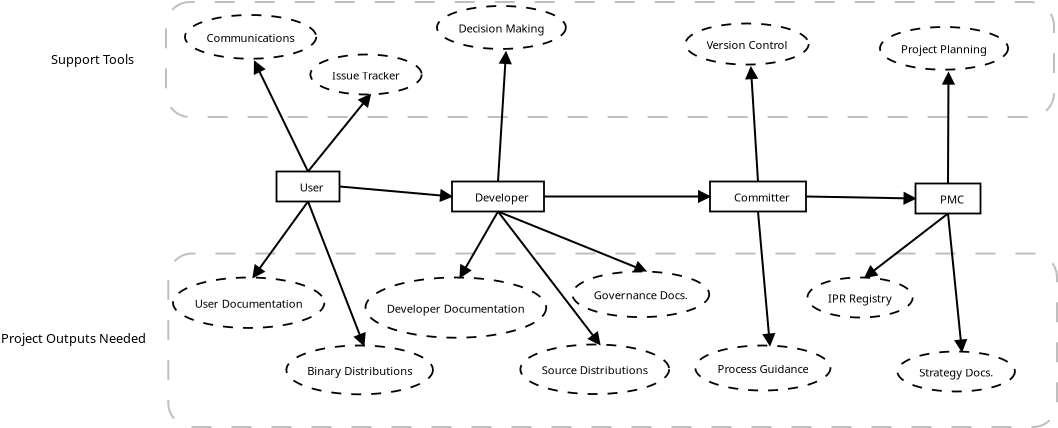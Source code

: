 <?xml version="1.0" encoding="UTF-8"?>
<dia:diagram xmlns:dia="http://www.lysator.liu.se/~alla/dia/">
  <dia:layer name="Background" visible="true">
    <dia:object type="Standard - Box" version="0" id="O0">
      <dia:attribute name="obj_pos">
        <dia:point val="-15.335,7.8"/>
      </dia:attribute>
      <dia:attribute name="obj_bb">
        <dia:rectangle val="-15.385,7.75;29.15,16.525"/>
      </dia:attribute>
      <dia:attribute name="elem_corner">
        <dia:point val="-15.335,7.8"/>
      </dia:attribute>
      <dia:attribute name="elem_width">
        <dia:real val="44.435"/>
      </dia:attribute>
      <dia:attribute name="elem_height">
        <dia:real val="8.675"/>
      </dia:attribute>
      <dia:attribute name="border_color">
        <dia:color val="#bfbfbf"/>
      </dia:attribute>
      <dia:attribute name="show_background">
        <dia:boolean val="false"/>
      </dia:attribute>
      <dia:attribute name="line_style">
        <dia:enum val="4"/>
      </dia:attribute>
      <dia:attribute name="dashlength">
        <dia:real val="10.0"/>
      </dia:attribute>
      <dia:attribute name="corner_radius">
        <dia:real val="1.2"/>
      </dia:attribute>
    </dia:object>
    <dia:object type="Standard - Box" version="0" id="O1">
      <dia:attribute name="obj_pos">
        <dia:point val="-15.45,-4.775"/>
      </dia:attribute>
      <dia:attribute name="obj_bb">
        <dia:rectangle val="-15.5,-4.825;29,1.025"/>
      </dia:attribute>
      <dia:attribute name="elem_corner">
        <dia:point val="-15.45,-4.775"/>
      </dia:attribute>
      <dia:attribute name="elem_width">
        <dia:real val="44.4"/>
      </dia:attribute>
      <dia:attribute name="elem_height">
        <dia:real val="5.75"/>
      </dia:attribute>
      <dia:attribute name="border_color">
        <dia:color val="#bfbfbf"/>
      </dia:attribute>
      <dia:attribute name="show_background">
        <dia:boolean val="false"/>
      </dia:attribute>
      <dia:attribute name="line_style">
        <dia:enum val="4"/>
      </dia:attribute>
      <dia:attribute name="dashlength">
        <dia:real val="10.0"/>
      </dia:attribute>
      <dia:attribute name="corner_radius">
        <dia:real val="1.2"/>
      </dia:attribute>
    </dia:object>
    <dia:object type="Jackson - domain" version="0" id="O2">
      <dia:attribute name="obj_pos">
        <dia:point val="-9.925,3.7"/>
      </dia:attribute>
      <dia:attribute name="obj_bb">
        <dia:rectangle val="-9.97,3.655;-6.73,5.245"/>
      </dia:attribute>
      <dia:attribute name="elem_corner">
        <dia:point val="-9.925,3.7"/>
      </dia:attribute>
      <dia:attribute name="elem_width">
        <dia:real val="3.15"/>
      </dia:attribute>
      <dia:attribute name="elem_height">
        <dia:real val="1.5"/>
      </dia:attribute>
      <dia:attribute name="domtype">
        <dia:enum val="0"/>
      </dia:attribute>
      <dia:attribute name="domkind">
        <dia:enum val="0"/>
      </dia:attribute>
      <dia:attribute name="text">
        <dia:composite type="text">
          <dia:attribute name="string">
            <dia:string>#User#</dia:string>
          </dia:attribute>
          <dia:attribute name="font">
            <dia:font family="sans" style="0" name="Helvetica"/>
          </dia:attribute>
          <dia:attribute name="height">
            <dia:real val="0.7"/>
          </dia:attribute>
          <dia:attribute name="pos">
            <dia:point val="-8.15,4.75"/>
          </dia:attribute>
          <dia:attribute name="color">
            <dia:color val="#000000"/>
          </dia:attribute>
          <dia:attribute name="alignment">
            <dia:enum val="1"/>
          </dia:attribute>
        </dia:composite>
      </dia:attribute>
      <dia:attribute name="cpl_north">
        <dia:int val="3"/>
      </dia:attribute>
      <dia:attribute name="cpl_west">
        <dia:int val="1"/>
      </dia:attribute>
      <dia:attribute name="cpl_south">
        <dia:int val="3"/>
      </dia:attribute>
      <dia:attribute name="cpl_east">
        <dia:int val="1"/>
      </dia:attribute>
    </dia:object>
    <dia:object type="Jackson - domain" version="0" id="O3">
      <dia:attribute name="obj_pos">
        <dia:point val="-1.15,4.2"/>
      </dia:attribute>
      <dia:attribute name="obj_bb">
        <dia:rectangle val="-1.195,4.155;3.495,5.745"/>
      </dia:attribute>
      <dia:attribute name="elem_corner">
        <dia:point val="-1.15,4.2"/>
      </dia:attribute>
      <dia:attribute name="elem_width">
        <dia:real val="4.6"/>
      </dia:attribute>
      <dia:attribute name="elem_height">
        <dia:real val="1.5"/>
      </dia:attribute>
      <dia:attribute name="domtype">
        <dia:enum val="0"/>
      </dia:attribute>
      <dia:attribute name="domkind">
        <dia:enum val="0"/>
      </dia:attribute>
      <dia:attribute name="text">
        <dia:composite type="text">
          <dia:attribute name="string">
            <dia:string>#Developer#</dia:string>
          </dia:attribute>
          <dia:attribute name="font">
            <dia:font family="sans" style="0" name="Helvetica"/>
          </dia:attribute>
          <dia:attribute name="height">
            <dia:real val="0.7"/>
          </dia:attribute>
          <dia:attribute name="pos">
            <dia:point val="1.35,5.25"/>
          </dia:attribute>
          <dia:attribute name="color">
            <dia:color val="#000000"/>
          </dia:attribute>
          <dia:attribute name="alignment">
            <dia:enum val="1"/>
          </dia:attribute>
        </dia:composite>
      </dia:attribute>
      <dia:attribute name="cpl_north">
        <dia:int val="3"/>
      </dia:attribute>
      <dia:attribute name="cpl_west">
        <dia:int val="1"/>
      </dia:attribute>
      <dia:attribute name="cpl_south">
        <dia:int val="3"/>
      </dia:attribute>
      <dia:attribute name="cpl_east">
        <dia:int val="1"/>
      </dia:attribute>
    </dia:object>
    <dia:object type="Jackson - domain" version="0" id="O4">
      <dia:attribute name="obj_pos">
        <dia:point val="11.75,4.2"/>
      </dia:attribute>
      <dia:attribute name="obj_bb">
        <dia:rectangle val="11.705,4.155;16.595,5.745"/>
      </dia:attribute>
      <dia:attribute name="elem_corner">
        <dia:point val="11.75,4.2"/>
      </dia:attribute>
      <dia:attribute name="elem_width">
        <dia:real val="4.8"/>
      </dia:attribute>
      <dia:attribute name="elem_height">
        <dia:real val="1.5"/>
      </dia:attribute>
      <dia:attribute name="domtype">
        <dia:enum val="0"/>
      </dia:attribute>
      <dia:attribute name="domkind">
        <dia:enum val="0"/>
      </dia:attribute>
      <dia:attribute name="text">
        <dia:composite type="text">
          <dia:attribute name="string">
            <dia:string>#Committer#</dia:string>
          </dia:attribute>
          <dia:attribute name="font">
            <dia:font family="sans" style="0" name="Helvetica"/>
          </dia:attribute>
          <dia:attribute name="height">
            <dia:real val="0.7"/>
          </dia:attribute>
          <dia:attribute name="pos">
            <dia:point val="14.35,5.25"/>
          </dia:attribute>
          <dia:attribute name="color">
            <dia:color val="#000000"/>
          </dia:attribute>
          <dia:attribute name="alignment">
            <dia:enum val="1"/>
          </dia:attribute>
        </dia:composite>
      </dia:attribute>
      <dia:attribute name="cpl_north">
        <dia:int val="3"/>
      </dia:attribute>
      <dia:attribute name="cpl_west">
        <dia:int val="1"/>
      </dia:attribute>
      <dia:attribute name="cpl_south">
        <dia:int val="3"/>
      </dia:attribute>
      <dia:attribute name="cpl_east">
        <dia:int val="1"/>
      </dia:attribute>
    </dia:object>
    <dia:object type="Jackson - domain" version="0" id="O5">
      <dia:attribute name="obj_pos">
        <dia:point val="22.025,4.3"/>
      </dia:attribute>
      <dia:attribute name="obj_bb">
        <dia:rectangle val="21.98,4.255;25.32,5.845"/>
      </dia:attribute>
      <dia:attribute name="elem_corner">
        <dia:point val="22.025,4.3"/>
      </dia:attribute>
      <dia:attribute name="elem_width">
        <dia:real val="3.25"/>
      </dia:attribute>
      <dia:attribute name="elem_height">
        <dia:real val="1.5"/>
      </dia:attribute>
      <dia:attribute name="domtype">
        <dia:enum val="0"/>
      </dia:attribute>
      <dia:attribute name="domkind">
        <dia:enum val="0"/>
      </dia:attribute>
      <dia:attribute name="text">
        <dia:composite type="text">
          <dia:attribute name="string">
            <dia:string>#PMC#</dia:string>
          </dia:attribute>
          <dia:attribute name="font">
            <dia:font family="sans" style="0" name="Helvetica"/>
          </dia:attribute>
          <dia:attribute name="height">
            <dia:real val="0.7"/>
          </dia:attribute>
          <dia:attribute name="pos">
            <dia:point val="23.85,5.35"/>
          </dia:attribute>
          <dia:attribute name="color">
            <dia:color val="#000000"/>
          </dia:attribute>
          <dia:attribute name="alignment">
            <dia:enum val="1"/>
          </dia:attribute>
        </dia:composite>
      </dia:attribute>
      <dia:attribute name="cpl_north">
        <dia:int val="3"/>
      </dia:attribute>
      <dia:attribute name="cpl_west">
        <dia:int val="1"/>
      </dia:attribute>
      <dia:attribute name="cpl_south">
        <dia:int val="3"/>
      </dia:attribute>
      <dia:attribute name="cpl_east">
        <dia:int val="1"/>
      </dia:attribute>
    </dia:object>
    <dia:object type="Standard - Line" version="0" id="O6">
      <dia:attribute name="obj_pos">
        <dia:point val="-6.775,4.45"/>
      </dia:attribute>
      <dia:attribute name="obj_bb">
        <dia:rectangle val="-6.829,4.396;-1.056,5.452"/>
      </dia:attribute>
      <dia:attribute name="conn_endpoints">
        <dia:point val="-6.775,4.45"/>
        <dia:point val="-1.15,4.95"/>
      </dia:attribute>
      <dia:attribute name="numcp">
        <dia:int val="1"/>
      </dia:attribute>
      <dia:attribute name="end_arrow">
        <dia:enum val="3"/>
      </dia:attribute>
      <dia:attribute name="end_arrow_length">
        <dia:real val="0.5"/>
      </dia:attribute>
      <dia:attribute name="end_arrow_width">
        <dia:real val="0.5"/>
      </dia:attribute>
      <dia:connections>
        <dia:connection handle="0" to="O2" connection="7"/>
        <dia:connection handle="1" to="O3" connection="3"/>
      </dia:connections>
    </dia:object>
    <dia:object type="Standard - Line" version="0" id="O7">
      <dia:attribute name="obj_pos">
        <dia:point val="3.45,4.95"/>
      </dia:attribute>
      <dia:attribute name="obj_bb">
        <dia:rectangle val="3.4,4.45;11.8,5.45"/>
      </dia:attribute>
      <dia:attribute name="conn_endpoints">
        <dia:point val="3.45,4.95"/>
        <dia:point val="11.75,4.95"/>
      </dia:attribute>
      <dia:attribute name="numcp">
        <dia:int val="1"/>
      </dia:attribute>
      <dia:attribute name="end_arrow">
        <dia:enum val="3"/>
      </dia:attribute>
      <dia:attribute name="end_arrow_length">
        <dia:real val="0.5"/>
      </dia:attribute>
      <dia:attribute name="end_arrow_width">
        <dia:real val="0.5"/>
      </dia:attribute>
      <dia:connections>
        <dia:connection handle="0" to="O3" connection="7"/>
        <dia:connection handle="1" to="O4" connection="3"/>
      </dia:connections>
    </dia:object>
    <dia:object type="Standard - Line" version="0" id="O8">
      <dia:attribute name="obj_pos">
        <dia:point val="16.55,4.95"/>
      </dia:attribute>
      <dia:attribute name="obj_bb">
        <dia:rectangle val="16.499,4.549;22.084,5.551"/>
      </dia:attribute>
      <dia:attribute name="conn_endpoints">
        <dia:point val="16.55,4.95"/>
        <dia:point val="22.025,5.05"/>
      </dia:attribute>
      <dia:attribute name="numcp">
        <dia:int val="1"/>
      </dia:attribute>
      <dia:attribute name="end_arrow">
        <dia:enum val="3"/>
      </dia:attribute>
      <dia:attribute name="end_arrow_length">
        <dia:real val="0.5"/>
      </dia:attribute>
      <dia:attribute name="end_arrow_width">
        <dia:real val="0.5"/>
      </dia:attribute>
      <dia:connections>
        <dia:connection handle="0" to="O4" connection="7"/>
        <dia:connection handle="1" to="O5" connection="3"/>
      </dia:connections>
    </dia:object>
    <dia:object type="Jackson - requirement" version="0" id="O9">
      <dia:attribute name="obj_pos">
        <dia:point val="-15.1,9"/>
      </dia:attribute>
      <dia:attribute name="obj_bb">
        <dia:rectangle val="-15.1,9;-7.1,11.667"/>
      </dia:attribute>
      <dia:attribute name="elem_corner">
        <dia:point val="-15.1,9"/>
      </dia:attribute>
      <dia:attribute name="elem_width">
        <dia:real val="8"/>
      </dia:attribute>
      <dia:attribute name="elem_height">
        <dia:real val="2.667"/>
      </dia:attribute>
      <dia:attribute name="text">
        <dia:composite type="text">
          <dia:attribute name="string">
            <dia:string>#User Documentation#</dia:string>
          </dia:attribute>
          <dia:attribute name="font">
            <dia:font family="sans" style="0" name="Helvetica"/>
          </dia:attribute>
          <dia:attribute name="height">
            <dia:real val="0.7"/>
          </dia:attribute>
          <dia:attribute name="pos">
            <dia:point val="-11.1,10.633"/>
          </dia:attribute>
          <dia:attribute name="color">
            <dia:color val="#000000"/>
          </dia:attribute>
          <dia:attribute name="alignment">
            <dia:enum val="1"/>
          </dia:attribute>
        </dia:composite>
      </dia:attribute>
    </dia:object>
    <dia:object type="Jackson - requirement" version="0" id="O10">
      <dia:attribute name="obj_pos">
        <dia:point val="-5.475,9"/>
      </dia:attribute>
      <dia:attribute name="obj_bb">
        <dia:rectangle val="-5.475,9;3.975,12.15"/>
      </dia:attribute>
      <dia:attribute name="elem_corner">
        <dia:point val="-5.475,9"/>
      </dia:attribute>
      <dia:attribute name="elem_width">
        <dia:real val="9.45"/>
      </dia:attribute>
      <dia:attribute name="elem_height">
        <dia:real val="3.15"/>
      </dia:attribute>
      <dia:attribute name="text">
        <dia:composite type="text">
          <dia:attribute name="string">
            <dia:string>#Developer Documentation#</dia:string>
          </dia:attribute>
          <dia:attribute name="font">
            <dia:font family="sans" style="0" name="Helvetica"/>
          </dia:attribute>
          <dia:attribute name="height">
            <dia:real val="0.7"/>
          </dia:attribute>
          <dia:attribute name="pos">
            <dia:point val="-0.75,10.875"/>
          </dia:attribute>
          <dia:attribute name="color">
            <dia:color val="#000000"/>
          </dia:attribute>
          <dia:attribute name="alignment">
            <dia:enum val="1"/>
          </dia:attribute>
        </dia:composite>
      </dia:attribute>
    </dia:object>
    <dia:object type="Standard - Line" version="0" id="O11">
      <dia:attribute name="obj_pos">
        <dia:point val="-8.35,5.2"/>
      </dia:attribute>
      <dia:attribute name="obj_bb">
        <dia:rectangle val="-11.534,5.13;-8.28,9.334"/>
      </dia:attribute>
      <dia:attribute name="conn_endpoints">
        <dia:point val="-8.35,5.2"/>
        <dia:point val="-11.1,9"/>
      </dia:attribute>
      <dia:attribute name="numcp">
        <dia:int val="1"/>
      </dia:attribute>
      <dia:attribute name="end_arrow">
        <dia:enum val="3"/>
      </dia:attribute>
      <dia:attribute name="end_arrow_length">
        <dia:real val="0.5"/>
      </dia:attribute>
      <dia:attribute name="end_arrow_width">
        <dia:real val="0.5"/>
      </dia:attribute>
      <dia:connections>
        <dia:connection handle="0" to="O2" connection="5"/>
        <dia:connection handle="1" to="O9" connection="1"/>
      </dia:connections>
    </dia:object>
    <dia:object type="Standard - Line" version="0" id="O12">
      <dia:attribute name="obj_pos">
        <dia:point val="1.15,5.7"/>
      </dia:attribute>
      <dia:attribute name="obj_bb">
        <dia:rectangle val="-1.208,5.632;1.218,9.293"/>
      </dia:attribute>
      <dia:attribute name="conn_endpoints">
        <dia:point val="1.15,5.7"/>
        <dia:point val="-0.75,9"/>
      </dia:attribute>
      <dia:attribute name="numcp">
        <dia:int val="1"/>
      </dia:attribute>
      <dia:attribute name="end_arrow">
        <dia:enum val="3"/>
      </dia:attribute>
      <dia:attribute name="end_arrow_length">
        <dia:real val="0.5"/>
      </dia:attribute>
      <dia:attribute name="end_arrow_width">
        <dia:real val="0.5"/>
      </dia:attribute>
      <dia:connections>
        <dia:connection handle="0" to="O3" connection="5"/>
        <dia:connection handle="1" to="O10" connection="1"/>
      </dia:connections>
    </dia:object>
    <dia:object type="Jackson - requirement" version="0" id="O13">
      <dia:attribute name="obj_pos">
        <dia:point val="2.27,12.35"/>
      </dia:attribute>
      <dia:attribute name="obj_bb">
        <dia:rectangle val="2.27,12.35;10.22,15"/>
      </dia:attribute>
      <dia:attribute name="elem_corner">
        <dia:point val="2.27,12.35"/>
      </dia:attribute>
      <dia:attribute name="elem_width">
        <dia:real val="7.95"/>
      </dia:attribute>
      <dia:attribute name="elem_height">
        <dia:real val="2.65"/>
      </dia:attribute>
      <dia:attribute name="text">
        <dia:composite type="text">
          <dia:attribute name="string">
            <dia:string>#Source Distributions#</dia:string>
          </dia:attribute>
          <dia:attribute name="font">
            <dia:font family="sans" style="0" name="Helvetica"/>
          </dia:attribute>
          <dia:attribute name="height">
            <dia:real val="0.7"/>
          </dia:attribute>
          <dia:attribute name="pos">
            <dia:point val="6.245,13.975"/>
          </dia:attribute>
          <dia:attribute name="color">
            <dia:color val="#000000"/>
          </dia:attribute>
          <dia:attribute name="alignment">
            <dia:enum val="1"/>
          </dia:attribute>
        </dia:composite>
      </dia:attribute>
    </dia:object>
    <dia:object type="Jackson - requirement" version="0" id="O14">
      <dia:attribute name="obj_pos">
        <dia:point val="11.02,12.4"/>
      </dia:attribute>
      <dia:attribute name="obj_bb">
        <dia:rectangle val="11.02,12.4;18.47,14.883"/>
      </dia:attribute>
      <dia:attribute name="elem_corner">
        <dia:point val="11.02,12.4"/>
      </dia:attribute>
      <dia:attribute name="elem_width">
        <dia:real val="7.45"/>
      </dia:attribute>
      <dia:attribute name="elem_height">
        <dia:real val="2.483"/>
      </dia:attribute>
      <dia:attribute name="text">
        <dia:composite type="text">
          <dia:attribute name="string">
            <dia:string>#Process Guidance#</dia:string>
          </dia:attribute>
          <dia:attribute name="font">
            <dia:font family="sans" style="0" name="Helvetica"/>
          </dia:attribute>
          <dia:attribute name="height">
            <dia:real val="0.7"/>
          </dia:attribute>
          <dia:attribute name="pos">
            <dia:point val="14.745,13.942"/>
          </dia:attribute>
          <dia:attribute name="color">
            <dia:color val="#000000"/>
          </dia:attribute>
          <dia:attribute name="alignment">
            <dia:enum val="1"/>
          </dia:attribute>
        </dia:composite>
      </dia:attribute>
    </dia:object>
    <dia:object type="Jackson - requirement" version="0" id="O15">
      <dia:attribute name="obj_pos">
        <dia:point val="-8.23,-2.15"/>
      </dia:attribute>
      <dia:attribute name="obj_bb">
        <dia:rectangle val="-8.23,-2.15;-2.23,-0.15"/>
      </dia:attribute>
      <dia:attribute name="elem_corner">
        <dia:point val="-8.23,-2.15"/>
      </dia:attribute>
      <dia:attribute name="elem_width">
        <dia:real val="6"/>
      </dia:attribute>
      <dia:attribute name="elem_height">
        <dia:real val="2"/>
      </dia:attribute>
      <dia:attribute name="text">
        <dia:composite type="text">
          <dia:attribute name="string">
            <dia:string>#Issue Tracker#</dia:string>
          </dia:attribute>
          <dia:attribute name="font">
            <dia:font family="sans" style="0" name="Helvetica"/>
          </dia:attribute>
          <dia:attribute name="height">
            <dia:real val="0.7"/>
          </dia:attribute>
          <dia:attribute name="pos">
            <dia:point val="-5.23,-0.85"/>
          </dia:attribute>
          <dia:attribute name="color">
            <dia:color val="#000000"/>
          </dia:attribute>
          <dia:attribute name="alignment">
            <dia:enum val="1"/>
          </dia:attribute>
        </dia:composite>
      </dia:attribute>
    </dia:object>
    <dia:object type="Standard - Line" version="0" id="O16">
      <dia:attribute name="obj_pos">
        <dia:point val="-8.35,3.7"/>
      </dia:attribute>
      <dia:attribute name="obj_bb">
        <dia:rectangle val="-8.42,-0.504;-4.81,3.77"/>
      </dia:attribute>
      <dia:attribute name="conn_endpoints">
        <dia:point val="-8.35,3.7"/>
        <dia:point val="-5.23,-0.15"/>
      </dia:attribute>
      <dia:attribute name="numcp">
        <dia:int val="1"/>
      </dia:attribute>
      <dia:attribute name="end_arrow">
        <dia:enum val="3"/>
      </dia:attribute>
      <dia:attribute name="end_arrow_length">
        <dia:real val="0.5"/>
      </dia:attribute>
      <dia:attribute name="end_arrow_width">
        <dia:real val="0.5"/>
      </dia:attribute>
      <dia:connections>
        <dia:connection handle="0" to="O2" connection="1"/>
        <dia:connection handle="1" to="O15" connection="6"/>
      </dia:connections>
    </dia:object>
    <dia:object type="Standard - Line" version="0" id="O17">
      <dia:attribute name="obj_pos">
        <dia:point val="1.15,5.7"/>
      </dia:attribute>
      <dia:attribute name="obj_bb">
        <dia:rectangle val="1.08,5.63;6.672,12.694"/>
      </dia:attribute>
      <dia:attribute name="conn_endpoints">
        <dia:point val="1.15,5.7"/>
        <dia:point val="6.245,12.35"/>
      </dia:attribute>
      <dia:attribute name="numcp">
        <dia:int val="1"/>
      </dia:attribute>
      <dia:attribute name="end_arrow">
        <dia:enum val="3"/>
      </dia:attribute>
      <dia:attribute name="end_arrow_length">
        <dia:real val="0.5"/>
      </dia:attribute>
      <dia:attribute name="end_arrow_width">
        <dia:real val="0.5"/>
      </dia:attribute>
      <dia:connections>
        <dia:connection handle="0" to="O3" connection="5"/>
        <dia:connection handle="1" to="O13" connection="1"/>
      </dia:connections>
    </dia:object>
    <dia:object type="Standard - Line" version="0" id="O18">
      <dia:attribute name="obj_pos">
        <dia:point val="1.15,5.7"/>
      </dia:attribute>
      <dia:attribute name="obj_bb">
        <dia:rectangle val="1.085,5.635;8.804,9.182"/>
      </dia:attribute>
      <dia:attribute name="conn_endpoints">
        <dia:point val="1.15,5.7"/>
        <dia:point val="8.57,8.7"/>
      </dia:attribute>
      <dia:attribute name="numcp">
        <dia:int val="1"/>
      </dia:attribute>
      <dia:attribute name="end_arrow">
        <dia:enum val="3"/>
      </dia:attribute>
      <dia:attribute name="end_arrow_length">
        <dia:real val="0.5"/>
      </dia:attribute>
      <dia:attribute name="end_arrow_width">
        <dia:real val="0.5"/>
      </dia:attribute>
      <dia:connections>
        <dia:connection handle="0" to="O3" connection="5"/>
        <dia:connection handle="1" to="O24" connection="1"/>
      </dia:connections>
    </dia:object>
    <dia:object type="Standard - Line" version="0" id="O19">
      <dia:attribute name="obj_pos">
        <dia:point val="14.15,5.7"/>
      </dia:attribute>
      <dia:attribute name="obj_bb">
        <dia:rectangle val="14.096,5.646;15.248,12.494"/>
      </dia:attribute>
      <dia:attribute name="conn_endpoints">
        <dia:point val="14.15,5.7"/>
        <dia:point val="14.745,12.4"/>
      </dia:attribute>
      <dia:attribute name="numcp">
        <dia:int val="1"/>
      </dia:attribute>
      <dia:attribute name="end_arrow">
        <dia:enum val="3"/>
      </dia:attribute>
      <dia:attribute name="end_arrow_length">
        <dia:real val="0.5"/>
      </dia:attribute>
      <dia:attribute name="end_arrow_width">
        <dia:real val="0.5"/>
      </dia:attribute>
      <dia:connections>
        <dia:connection handle="0" to="O4" connection="5"/>
        <dia:connection handle="1" to="O14" connection="1"/>
      </dia:connections>
    </dia:object>
    <dia:object type="Jackson - requirement" version="0" id="O20">
      <dia:attribute name="obj_pos">
        <dia:point val="10.52,-3.7"/>
      </dia:attribute>
      <dia:attribute name="obj_bb">
        <dia:rectangle val="10.52,-3.7;17.07,-1.517"/>
      </dia:attribute>
      <dia:attribute name="elem_corner">
        <dia:point val="10.52,-3.7"/>
      </dia:attribute>
      <dia:attribute name="elem_width">
        <dia:real val="6.55"/>
      </dia:attribute>
      <dia:attribute name="elem_height">
        <dia:real val="2.183"/>
      </dia:attribute>
      <dia:attribute name="text">
        <dia:composite type="text">
          <dia:attribute name="string">
            <dia:string>#Version Control#</dia:string>
          </dia:attribute>
          <dia:attribute name="font">
            <dia:font family="sans" style="0" name="Helvetica"/>
          </dia:attribute>
          <dia:attribute name="height">
            <dia:real val="0.7"/>
          </dia:attribute>
          <dia:attribute name="pos">
            <dia:point val="13.795,-2.308"/>
          </dia:attribute>
          <dia:attribute name="color">
            <dia:color val="#000000"/>
          </dia:attribute>
          <dia:attribute name="alignment">
            <dia:enum val="1"/>
          </dia:attribute>
        </dia:composite>
      </dia:attribute>
    </dia:object>
    <dia:object type="Standard - Line" version="0" id="O21">
      <dia:attribute name="obj_pos">
        <dia:point val="14.15,4.2"/>
      </dia:attribute>
      <dia:attribute name="obj_bb">
        <dia:rectangle val="13.293,-1.598;14.297,4.253"/>
      </dia:attribute>
      <dia:attribute name="conn_endpoints">
        <dia:point val="14.15,4.2"/>
        <dia:point val="13.795,-1.517"/>
      </dia:attribute>
      <dia:attribute name="numcp">
        <dia:int val="1"/>
      </dia:attribute>
      <dia:attribute name="end_arrow">
        <dia:enum val="3"/>
      </dia:attribute>
      <dia:attribute name="end_arrow_length">
        <dia:real val="0.5"/>
      </dia:attribute>
      <dia:attribute name="end_arrow_width">
        <dia:real val="0.5"/>
      </dia:attribute>
      <dia:connections>
        <dia:connection handle="0" to="O4" connection="1"/>
        <dia:connection handle="1" to="O20" connection="6"/>
      </dia:connections>
    </dia:object>
    <dia:object type="Jackson - requirement" version="0" id="O22">
      <dia:attribute name="obj_pos">
        <dia:point val="16.62,9"/>
      </dia:attribute>
      <dia:attribute name="obj_bb">
        <dia:rectangle val="16.62,9;22.37,11"/>
      </dia:attribute>
      <dia:attribute name="elem_corner">
        <dia:point val="16.62,9"/>
      </dia:attribute>
      <dia:attribute name="elem_width">
        <dia:real val="5.75"/>
      </dia:attribute>
      <dia:attribute name="elem_height">
        <dia:real val="2"/>
      </dia:attribute>
      <dia:attribute name="text">
        <dia:composite type="text">
          <dia:attribute name="string">
            <dia:string>#IPR Registry#</dia:string>
          </dia:attribute>
          <dia:attribute name="font">
            <dia:font family="sans" style="0" name="Helvetica"/>
          </dia:attribute>
          <dia:attribute name="height">
            <dia:real val="0.7"/>
          </dia:attribute>
          <dia:attribute name="pos">
            <dia:point val="19.495,10.3"/>
          </dia:attribute>
          <dia:attribute name="color">
            <dia:color val="#000000"/>
          </dia:attribute>
          <dia:attribute name="alignment">
            <dia:enum val="1"/>
          </dia:attribute>
        </dia:composite>
      </dia:attribute>
    </dia:object>
    <dia:object type="Standard - Line" version="0" id="O23">
      <dia:attribute name="obj_pos">
        <dia:point val="23.65,5.8"/>
      </dia:attribute>
      <dia:attribute name="obj_bb">
        <dia:rectangle val="19.15,5.73;23.72,9.427"/>
      </dia:attribute>
      <dia:attribute name="conn_endpoints">
        <dia:point val="23.65,5.8"/>
        <dia:point val="19.495,9"/>
      </dia:attribute>
      <dia:attribute name="numcp">
        <dia:int val="1"/>
      </dia:attribute>
      <dia:attribute name="end_arrow">
        <dia:enum val="3"/>
      </dia:attribute>
      <dia:attribute name="end_arrow_length">
        <dia:real val="0.5"/>
      </dia:attribute>
      <dia:attribute name="end_arrow_width">
        <dia:real val="0.5"/>
      </dia:attribute>
      <dia:connections>
        <dia:connection handle="0" to="O5" connection="5"/>
        <dia:connection handle="1" to="O22" connection="1"/>
      </dia:connections>
    </dia:object>
    <dia:object type="Jackson - requirement" version="0" id="O24">
      <dia:attribute name="obj_pos">
        <dia:point val="4.87,8.7"/>
      </dia:attribute>
      <dia:attribute name="obj_bb">
        <dia:rectangle val="4.87,8.7;12.27,11.167"/>
      </dia:attribute>
      <dia:attribute name="elem_corner">
        <dia:point val="4.87,8.7"/>
      </dia:attribute>
      <dia:attribute name="elem_width">
        <dia:real val="7.4"/>
      </dia:attribute>
      <dia:attribute name="elem_height">
        <dia:real val="2.467"/>
      </dia:attribute>
      <dia:attribute name="text">
        <dia:composite type="text">
          <dia:attribute name="string">
            <dia:string>#Governance Docs.#</dia:string>
          </dia:attribute>
          <dia:attribute name="font">
            <dia:font family="sans" style="0" name="Helvetica"/>
          </dia:attribute>
          <dia:attribute name="height">
            <dia:real val="0.7"/>
          </dia:attribute>
          <dia:attribute name="pos">
            <dia:point val="8.57,10.233"/>
          </dia:attribute>
          <dia:attribute name="color">
            <dia:color val="#000000"/>
          </dia:attribute>
          <dia:attribute name="alignment">
            <dia:enum val="1"/>
          </dia:attribute>
        </dia:composite>
      </dia:attribute>
    </dia:object>
    <dia:object type="Jackson - requirement" version="0" id="O25">
      <dia:attribute name="obj_pos">
        <dia:point val="-9.43,12.4"/>
      </dia:attribute>
      <dia:attribute name="obj_bb">
        <dia:rectangle val="-9.43,12.4;-1.68,14.983"/>
      </dia:attribute>
      <dia:attribute name="elem_corner">
        <dia:point val="-9.43,12.4"/>
      </dia:attribute>
      <dia:attribute name="elem_width">
        <dia:real val="7.75"/>
      </dia:attribute>
      <dia:attribute name="elem_height">
        <dia:real val="2.583"/>
      </dia:attribute>
      <dia:attribute name="text">
        <dia:composite type="text">
          <dia:attribute name="string">
            <dia:string>#Binary Distributions#</dia:string>
          </dia:attribute>
          <dia:attribute name="font">
            <dia:font family="sans" style="0" name="Helvetica"/>
          </dia:attribute>
          <dia:attribute name="height">
            <dia:real val="0.7"/>
          </dia:attribute>
          <dia:attribute name="pos">
            <dia:point val="-5.555,13.992"/>
          </dia:attribute>
          <dia:attribute name="color">
            <dia:color val="#000000"/>
          </dia:attribute>
          <dia:attribute name="alignment">
            <dia:enum val="1"/>
          </dia:attribute>
        </dia:composite>
      </dia:attribute>
    </dia:object>
    <dia:object type="Standard - Line" version="0" id="O26">
      <dia:attribute name="obj_pos">
        <dia:point val="-8.35,5.2"/>
      </dia:attribute>
      <dia:attribute name="obj_bb">
        <dia:rectangle val="-8.415,5.135;-5.071,12.628"/>
      </dia:attribute>
      <dia:attribute name="conn_endpoints">
        <dia:point val="-8.35,5.2"/>
        <dia:point val="-5.555,12.4"/>
      </dia:attribute>
      <dia:attribute name="numcp">
        <dia:int val="1"/>
      </dia:attribute>
      <dia:attribute name="end_arrow">
        <dia:enum val="3"/>
      </dia:attribute>
      <dia:attribute name="end_arrow_length">
        <dia:real val="0.5"/>
      </dia:attribute>
      <dia:attribute name="end_arrow_width">
        <dia:real val="0.5"/>
      </dia:attribute>
      <dia:connections>
        <dia:connection handle="0" to="O2" connection="5"/>
        <dia:connection handle="1" to="O25" connection="1"/>
      </dia:connections>
    </dia:object>
    <dia:object type="Jackson - requirement" version="0" id="O27">
      <dia:attribute name="obj_pos">
        <dia:point val="21.12,12.7"/>
      </dia:attribute>
      <dia:attribute name="obj_bb">
        <dia:rectangle val="21.12,12.7;27.57,14.85"/>
      </dia:attribute>
      <dia:attribute name="elem_corner">
        <dia:point val="21.12,12.7"/>
      </dia:attribute>
      <dia:attribute name="elem_width">
        <dia:real val="6.45"/>
      </dia:attribute>
      <dia:attribute name="elem_height">
        <dia:real val="2.15"/>
      </dia:attribute>
      <dia:attribute name="text">
        <dia:composite type="text">
          <dia:attribute name="string">
            <dia:string>#Strategy Docs.#</dia:string>
          </dia:attribute>
          <dia:attribute name="font">
            <dia:font family="sans" style="0" name="Helvetica"/>
          </dia:attribute>
          <dia:attribute name="height">
            <dia:real val="0.7"/>
          </dia:attribute>
          <dia:attribute name="pos">
            <dia:point val="24.345,14.075"/>
          </dia:attribute>
          <dia:attribute name="color">
            <dia:color val="#000000"/>
          </dia:attribute>
          <dia:attribute name="alignment">
            <dia:enum val="1"/>
          </dia:attribute>
        </dia:composite>
      </dia:attribute>
    </dia:object>
    <dia:object type="Standard - Line" version="0" id="O28">
      <dia:attribute name="obj_pos">
        <dia:point val="23.65,5.8"/>
      </dia:attribute>
      <dia:attribute name="obj_bb">
        <dia:rectangle val="23.595,5.745;24.848,12.8"/>
      </dia:attribute>
      <dia:attribute name="conn_endpoints">
        <dia:point val="23.65,5.8"/>
        <dia:point val="24.345,12.7"/>
      </dia:attribute>
      <dia:attribute name="numcp">
        <dia:int val="1"/>
      </dia:attribute>
      <dia:attribute name="end_arrow">
        <dia:enum val="3"/>
      </dia:attribute>
      <dia:attribute name="end_arrow_length">
        <dia:real val="0.5"/>
      </dia:attribute>
      <dia:attribute name="end_arrow_width">
        <dia:real val="0.5"/>
      </dia:attribute>
      <dia:connections>
        <dia:connection handle="0" to="O5" connection="5"/>
        <dia:connection handle="1" to="O27" connection="1"/>
      </dia:connections>
    </dia:object>
    <dia:object type="Jackson - requirement" version="0" id="O29">
      <dia:attribute name="obj_pos">
        <dia:point val="-1.9,-4.575"/>
      </dia:attribute>
      <dia:attribute name="obj_bb">
        <dia:rectangle val="-1.9,-4.575;5,-2.275"/>
      </dia:attribute>
      <dia:attribute name="elem_corner">
        <dia:point val="-1.9,-4.575"/>
      </dia:attribute>
      <dia:attribute name="elem_width">
        <dia:real val="6.9"/>
      </dia:attribute>
      <dia:attribute name="elem_height">
        <dia:real val="2.3"/>
      </dia:attribute>
      <dia:attribute name="text">
        <dia:composite type="text">
          <dia:attribute name="string">
            <dia:string>#Decision Making#</dia:string>
          </dia:attribute>
          <dia:attribute name="font">
            <dia:font family="sans" style="0" name="Helvetica"/>
          </dia:attribute>
          <dia:attribute name="height">
            <dia:real val="0.7"/>
          </dia:attribute>
          <dia:attribute name="pos">
            <dia:point val="1.55,-3.125"/>
          </dia:attribute>
          <dia:attribute name="color">
            <dia:color val="#000000"/>
          </dia:attribute>
          <dia:attribute name="alignment">
            <dia:enum val="1"/>
          </dia:attribute>
        </dia:composite>
      </dia:attribute>
    </dia:object>
    <dia:object type="Standard - Line" version="0" id="O30">
      <dia:attribute name="obj_pos">
        <dia:point val="1.15,4.2"/>
      </dia:attribute>
      <dia:attribute name="obj_bb">
        <dia:rectangle val="1.048,-2.356;2.052,4.253"/>
      </dia:attribute>
      <dia:attribute name="conn_endpoints">
        <dia:point val="1.15,4.2"/>
        <dia:point val="1.55,-2.275"/>
      </dia:attribute>
      <dia:attribute name="numcp">
        <dia:int val="1"/>
      </dia:attribute>
      <dia:attribute name="end_arrow">
        <dia:enum val="3"/>
      </dia:attribute>
      <dia:attribute name="end_arrow_length">
        <dia:real val="0.5"/>
      </dia:attribute>
      <dia:attribute name="end_arrow_width">
        <dia:real val="0.5"/>
      </dia:attribute>
      <dia:connections>
        <dia:connection handle="0" to="O3" connection="1"/>
        <dia:connection handle="1" to="O29" connection="6"/>
      </dia:connections>
    </dia:object>
    <dia:object type="Jackson - requirement" version="0" id="O31">
      <dia:attribute name="obj_pos">
        <dia:point val="-14.5,-4.125"/>
      </dia:attribute>
      <dia:attribute name="obj_bb">
        <dia:rectangle val="-14.5,-4.125;-7.55,-1.808"/>
      </dia:attribute>
      <dia:attribute name="elem_corner">
        <dia:point val="-14.5,-4.125"/>
      </dia:attribute>
      <dia:attribute name="elem_width">
        <dia:real val="6.95"/>
      </dia:attribute>
      <dia:attribute name="elem_height">
        <dia:real val="2.317"/>
      </dia:attribute>
      <dia:attribute name="text">
        <dia:composite type="text">
          <dia:attribute name="string">
            <dia:string>#Communications#</dia:string>
          </dia:attribute>
          <dia:attribute name="font">
            <dia:font family="sans" style="0" name="Helvetica"/>
          </dia:attribute>
          <dia:attribute name="height">
            <dia:real val="0.7"/>
          </dia:attribute>
          <dia:attribute name="pos">
            <dia:point val="-11.025,-2.667"/>
          </dia:attribute>
          <dia:attribute name="color">
            <dia:color val="#000000"/>
          </dia:attribute>
          <dia:attribute name="alignment">
            <dia:enum val="1"/>
          </dia:attribute>
        </dia:composite>
      </dia:attribute>
    </dia:object>
    <dia:object type="Standard - Line" version="0" id="O32">
      <dia:attribute name="obj_pos">
        <dia:point val="-8.35,3.7"/>
      </dia:attribute>
      <dia:attribute name="obj_bb">
        <dia:rectangle val="-11.497,-2.072;-8.283,3.767"/>
      </dia:attribute>
      <dia:attribute name="conn_endpoints">
        <dia:point val="-8.35,3.7"/>
        <dia:point val="-11.025,-1.808"/>
      </dia:attribute>
      <dia:attribute name="numcp">
        <dia:int val="1"/>
      </dia:attribute>
      <dia:attribute name="end_arrow">
        <dia:enum val="3"/>
      </dia:attribute>
      <dia:attribute name="end_arrow_length">
        <dia:real val="0.5"/>
      </dia:attribute>
      <dia:attribute name="end_arrow_width">
        <dia:real val="0.5"/>
      </dia:attribute>
      <dia:connections>
        <dia:connection handle="0" to="O2" connection="1"/>
        <dia:connection handle="1" to="O31" connection="6"/>
      </dia:connections>
    </dia:object>
    <dia:object type="Standard - Text" version="1" id="O33">
      <dia:attribute name="obj_pos">
        <dia:point val="-23.7,12.275"/>
      </dia:attribute>
      <dia:attribute name="obj_bb">
        <dia:rectangle val="-23.7,11.554;-15.879,12.568"/>
      </dia:attribute>
      <dia:attribute name="text">
        <dia:composite type="text">
          <dia:attribute name="string">
            <dia:string>#Project Outputs Needed#</dia:string>
          </dia:attribute>
          <dia:attribute name="font">
            <dia:font family="sans" style="0" name="Helvetica"/>
          </dia:attribute>
          <dia:attribute name="height">
            <dia:real val="0.8"/>
          </dia:attribute>
          <dia:attribute name="pos">
            <dia:point val="-23.7,12.275"/>
          </dia:attribute>
          <dia:attribute name="color">
            <dia:color val="#000000"/>
          </dia:attribute>
          <dia:attribute name="alignment">
            <dia:enum val="0"/>
          </dia:attribute>
        </dia:composite>
      </dia:attribute>
      <dia:attribute name="valign">
        <dia:enum val="3"/>
      </dia:attribute>
    </dia:object>
    <dia:object type="Standard - Text" version="1" id="O34">
      <dia:attribute name="obj_pos">
        <dia:point val="-21.2,-1.675"/>
      </dia:attribute>
      <dia:attribute name="obj_bb">
        <dia:rectangle val="-21.2,-2.396;-16.629,-1.382"/>
      </dia:attribute>
      <dia:attribute name="text">
        <dia:composite type="text">
          <dia:attribute name="string">
            <dia:string>#Support Tools#</dia:string>
          </dia:attribute>
          <dia:attribute name="font">
            <dia:font family="sans" style="0" name="Helvetica"/>
          </dia:attribute>
          <dia:attribute name="height">
            <dia:real val="0.8"/>
          </dia:attribute>
          <dia:attribute name="pos">
            <dia:point val="-21.2,-1.675"/>
          </dia:attribute>
          <dia:attribute name="color">
            <dia:color val="#000000"/>
          </dia:attribute>
          <dia:attribute name="alignment">
            <dia:enum val="0"/>
          </dia:attribute>
        </dia:composite>
      </dia:attribute>
      <dia:attribute name="valign">
        <dia:enum val="3"/>
      </dia:attribute>
    </dia:object>
    <dia:object type="Jackson - requirement" version="0" id="O35">
      <dia:attribute name="obj_pos">
        <dia:point val="20.25,-3.525"/>
      </dia:attribute>
      <dia:attribute name="obj_bb">
        <dia:rectangle val="20.25,-3.525;27.1,-1.242"/>
      </dia:attribute>
      <dia:attribute name="elem_corner">
        <dia:point val="20.25,-3.525"/>
      </dia:attribute>
      <dia:attribute name="elem_width">
        <dia:real val="6.85"/>
      </dia:attribute>
      <dia:attribute name="elem_height">
        <dia:real val="2.283"/>
      </dia:attribute>
      <dia:attribute name="text">
        <dia:composite type="text">
          <dia:attribute name="string">
            <dia:string>#Project Planning#</dia:string>
          </dia:attribute>
          <dia:attribute name="font">
            <dia:font family="sans" style="0" name="Helvetica"/>
          </dia:attribute>
          <dia:attribute name="height">
            <dia:real val="0.7"/>
          </dia:attribute>
          <dia:attribute name="pos">
            <dia:point val="23.675,-2.083"/>
          </dia:attribute>
          <dia:attribute name="color">
            <dia:color val="#000000"/>
          </dia:attribute>
          <dia:attribute name="alignment">
            <dia:enum val="1"/>
          </dia:attribute>
        </dia:composite>
      </dia:attribute>
    </dia:object>
    <dia:object type="Standard - Line" version="0" id="O36">
      <dia:attribute name="obj_pos">
        <dia:point val="23.65,4.3"/>
      </dia:attribute>
      <dia:attribute name="obj_bb">
        <dia:rectangle val="23.175,-1.294;24.175,4.35"/>
      </dia:attribute>
      <dia:attribute name="conn_endpoints">
        <dia:point val="23.65,4.3"/>
        <dia:point val="23.675,-1.242"/>
      </dia:attribute>
      <dia:attribute name="numcp">
        <dia:int val="1"/>
      </dia:attribute>
      <dia:attribute name="end_arrow">
        <dia:enum val="3"/>
      </dia:attribute>
      <dia:attribute name="end_arrow_length">
        <dia:real val="0.5"/>
      </dia:attribute>
      <dia:attribute name="end_arrow_width">
        <dia:real val="0.5"/>
      </dia:attribute>
      <dia:connections>
        <dia:connection handle="0" to="O5" connection="1"/>
        <dia:connection handle="1" to="O35" connection="6"/>
      </dia:connections>
    </dia:object>
  </dia:layer>
</dia:diagram>

